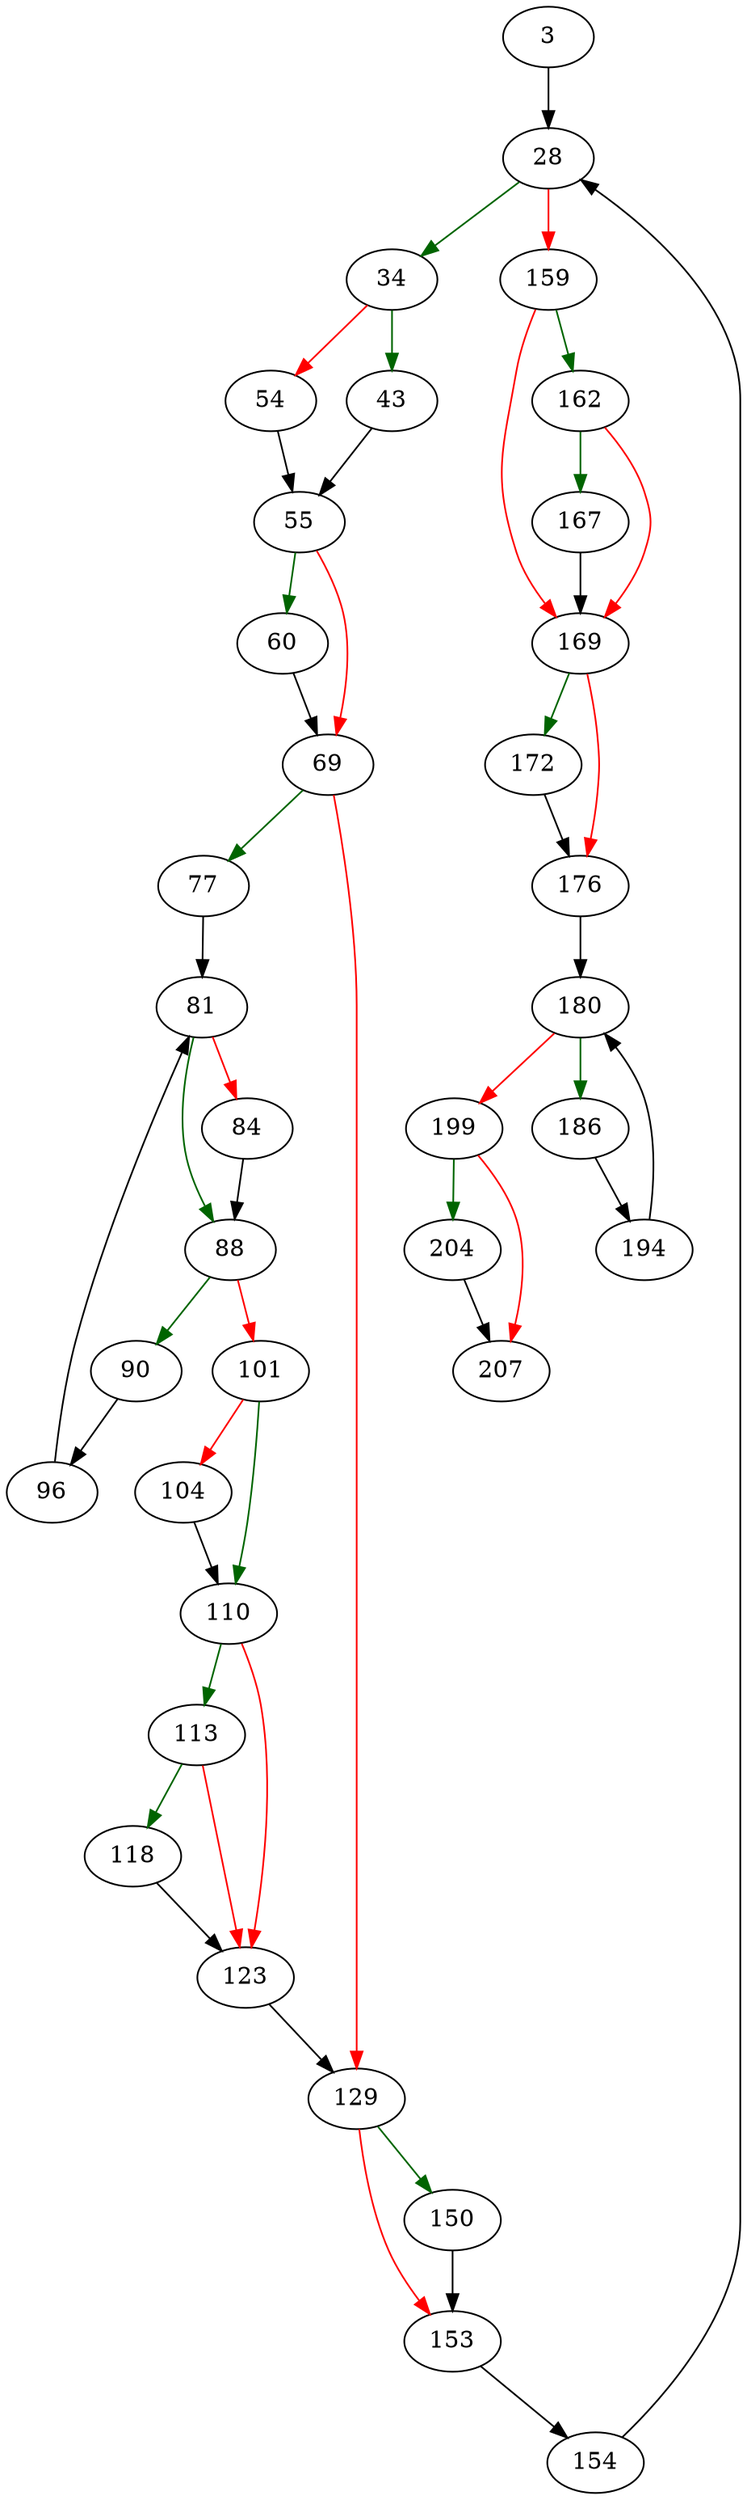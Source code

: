 strict digraph "updateAccumulator" {
	// Node definitions.
	3 [entry=true];
	28;
	34;
	159;
	43;
	54;
	55;
	60;
	69;
	77;
	129;
	81;
	88;
	84;
	90;
	101;
	96;
	110;
	104;
	113;
	123;
	118;
	150;
	153;
	154;
	162;
	169;
	167;
	172;
	176;
	180;
	186;
	199;
	194;
	204;
	207;

	// Edge definitions.
	3 -> 28;
	28 -> 34 [
		color=darkgreen
		cond=true
	];
	28 -> 159 [
		color=red
		cond=false
	];
	34 -> 43 [
		color=darkgreen
		cond=true
	];
	34 -> 54 [
		color=red
		cond=false
	];
	159 -> 162 [
		color=darkgreen
		cond=true
	];
	159 -> 169 [
		color=red
		cond=false
	];
	43 -> 55;
	54 -> 55;
	55 -> 60 [
		color=darkgreen
		cond=true
	];
	55 -> 69 [
		color=red
		cond=false
	];
	60 -> 69;
	69 -> 77 [
		color=darkgreen
		cond=true
	];
	69 -> 129 [
		color=red
		cond=false
	];
	77 -> 81;
	129 -> 150 [
		color=darkgreen
		cond=true
	];
	129 -> 153 [
		color=red
		cond=false
	];
	81 -> 88 [
		color=darkgreen
		cond=true
	];
	81 -> 84 [
		color=red
		cond=false
	];
	88 -> 90 [
		color=darkgreen
		cond=true
	];
	88 -> 101 [
		color=red
		cond=false
	];
	84 -> 88;
	90 -> 96;
	101 -> 110 [
		color=darkgreen
		cond=true
	];
	101 -> 104 [
		color=red
		cond=false
	];
	96 -> 81;
	110 -> 113 [
		color=darkgreen
		cond=true
	];
	110 -> 123 [
		color=red
		cond=false
	];
	104 -> 110;
	113 -> 123 [
		color=red
		cond=false
	];
	113 -> 118 [
		color=darkgreen
		cond=true
	];
	123 -> 129;
	118 -> 123;
	150 -> 153;
	153 -> 154;
	154 -> 28;
	162 -> 169 [
		color=red
		cond=false
	];
	162 -> 167 [
		color=darkgreen
		cond=true
	];
	169 -> 172 [
		color=darkgreen
		cond=true
	];
	169 -> 176 [
		color=red
		cond=false
	];
	167 -> 169;
	172 -> 176;
	176 -> 180;
	180 -> 186 [
		color=darkgreen
		cond=true
	];
	180 -> 199 [
		color=red
		cond=false
	];
	186 -> 194;
	199 -> 204 [
		color=darkgreen
		cond=true
	];
	199 -> 207 [
		color=red
		cond=false
	];
	194 -> 180;
	204 -> 207;
}